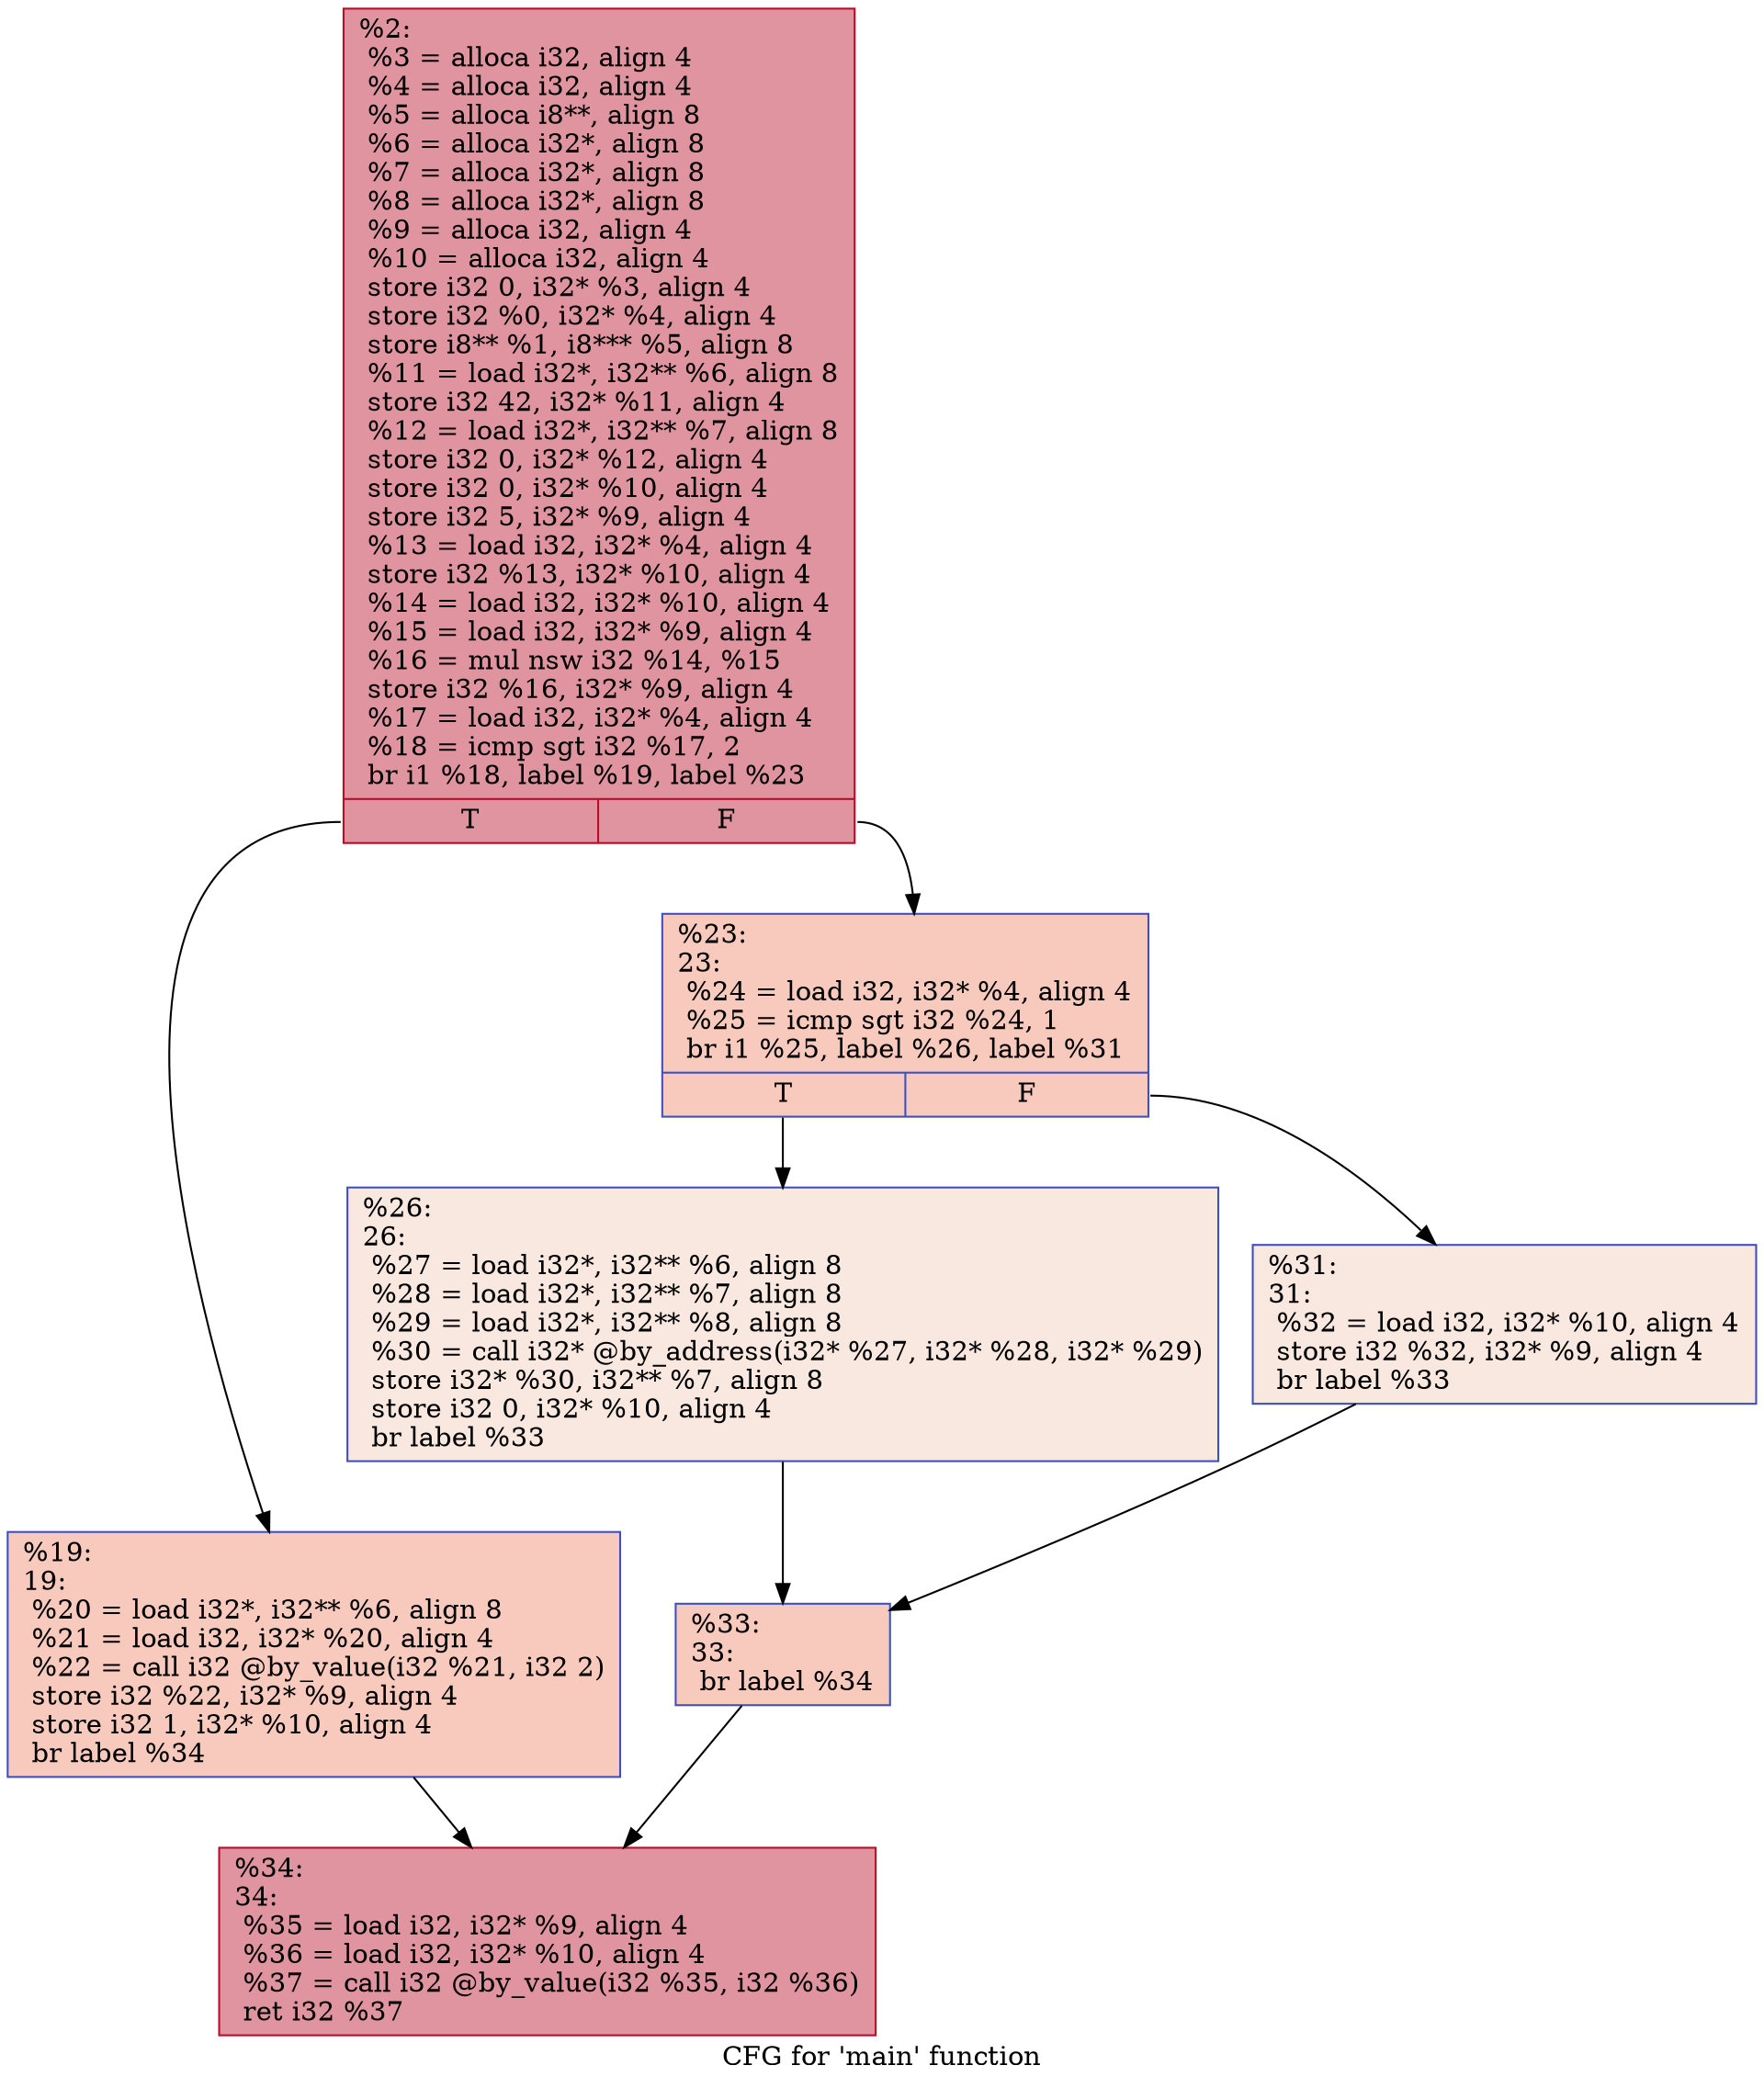 digraph "CFG for 'main' function" {
	label="CFG for 'main' function";

	Node0x7088320 [shape=record,color="#b70d28ff", style=filled, fillcolor="#b70d2870",label="{%2:\l  %3 = alloca i32, align 4\l  %4 = alloca i32, align 4\l  %5 = alloca i8**, align 8\l  %6 = alloca i32*, align 8\l  %7 = alloca i32*, align 8\l  %8 = alloca i32*, align 8\l  %9 = alloca i32, align 4\l  %10 = alloca i32, align 4\l  store i32 0, i32* %3, align 4\l  store i32 %0, i32* %4, align 4\l  store i8** %1, i8*** %5, align 8\l  %11 = load i32*, i32** %6, align 8\l  store i32 42, i32* %11, align 4\l  %12 = load i32*, i32** %7, align 8\l  store i32 0, i32* %12, align 4\l  store i32 0, i32* %10, align 4\l  store i32 5, i32* %9, align 4\l  %13 = load i32, i32* %4, align 4\l  store i32 %13, i32* %10, align 4\l  %14 = load i32, i32* %10, align 4\l  %15 = load i32, i32* %9, align 4\l  %16 = mul nsw i32 %14, %15\l  store i32 %16, i32* %9, align 4\l  %17 = load i32, i32* %4, align 4\l  %18 = icmp sgt i32 %17, 2\l  br i1 %18, label %19, label %23\l|{<s0>T|<s1>F}}"];
	Node0x7088320:s0 -> Node0x7088480;
	Node0x7088320:s1 -> Node0x70890d0;
	Node0x7088480 [shape=record,color="#3d50c3ff", style=filled, fillcolor="#ef886b70",label="{%19:\l19:                                               \l  %20 = load i32*, i32** %6, align 8\l  %21 = load i32, i32* %20, align 4\l  %22 = call i32 @by_value(i32 %21, i32 2)\l  store i32 %22, i32* %9, align 4\l  store i32 1, i32* %10, align 4\l  br label %34\l}"];
	Node0x7088480 -> Node0x7089520;
	Node0x70890d0 [shape=record,color="#3d50c3ff", style=filled, fillcolor="#ef886b70",label="{%23:\l23:                                               \l  %24 = load i32, i32* %4, align 4\l  %25 = icmp sgt i32 %24, 1\l  br i1 %25, label %26, label %31\l|{<s0>T|<s1>F}}"];
	Node0x70890d0:s0 -> Node0x70896e0;
	Node0x70890d0:s1 -> Node0x7089730;
	Node0x70896e0 [shape=record,color="#3d50c3ff", style=filled, fillcolor="#f1ccb870",label="{%26:\l26:                                               \l  %27 = load i32*, i32** %6, align 8\l  %28 = load i32*, i32** %7, align 8\l  %29 = load i32*, i32** %8, align 8\l  %30 = call i32* @by_address(i32* %27, i32* %28, i32* %29)\l  store i32* %30, i32** %7, align 8\l  store i32 0, i32* %10, align 4\l  br label %33\l}"];
	Node0x70896e0 -> Node0x7089b60;
	Node0x7089730 [shape=record,color="#3d50c3ff", style=filled, fillcolor="#f1ccb870",label="{%31:\l31:                                               \l  %32 = load i32, i32* %10, align 4\l  store i32 %32, i32* %9, align 4\l  br label %33\l}"];
	Node0x7089730 -> Node0x7089b60;
	Node0x7089b60 [shape=record,color="#3d50c3ff", style=filled, fillcolor="#ef886b70",label="{%33:\l33:                                               \l  br label %34\l}"];
	Node0x7089b60 -> Node0x7089520;
	Node0x7089520 [shape=record,color="#b70d28ff", style=filled, fillcolor="#b70d2870",label="{%34:\l34:                                               \l  %35 = load i32, i32* %9, align 4\l  %36 = load i32, i32* %10, align 4\l  %37 = call i32 @by_value(i32 %35, i32 %36)\l  ret i32 %37\l}"];
}

